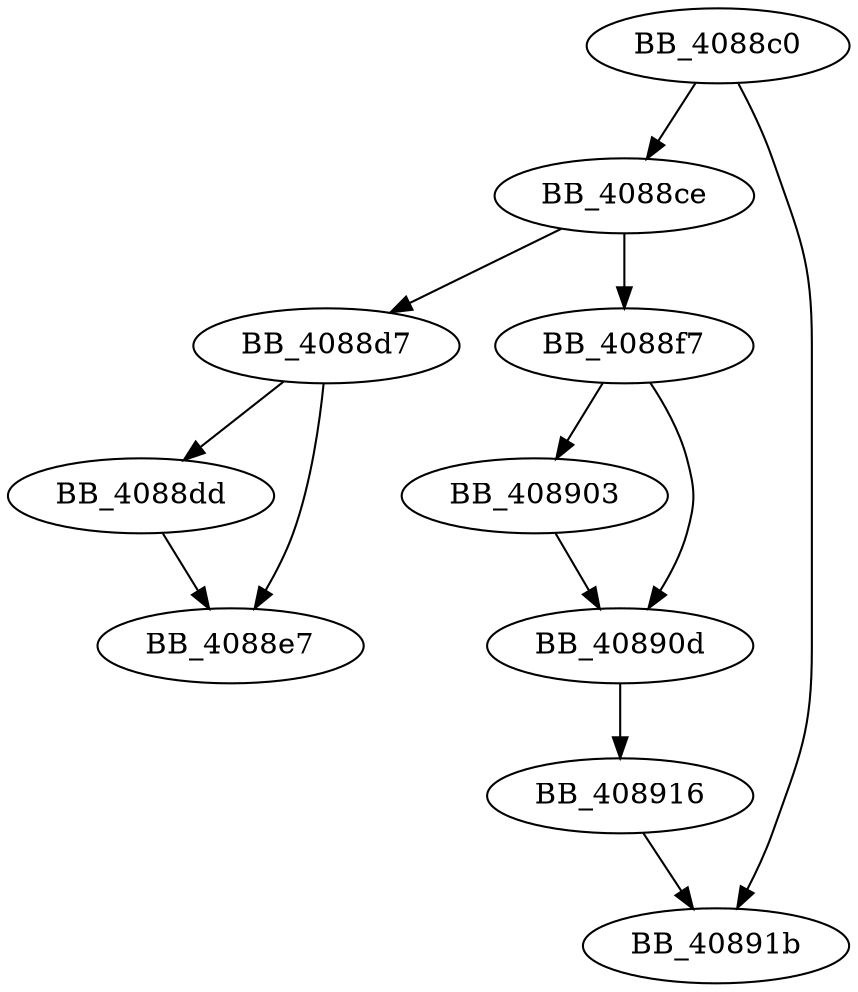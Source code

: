 DiGraph sub_4088C0{
BB_4088c0->BB_4088ce
BB_4088c0->BB_40891b
BB_4088ce->BB_4088d7
BB_4088ce->BB_4088f7
BB_4088d7->BB_4088dd
BB_4088d7->BB_4088e7
BB_4088dd->BB_4088e7
BB_4088f7->BB_408903
BB_4088f7->BB_40890d
BB_408903->BB_40890d
BB_40890d->BB_408916
BB_408916->BB_40891b
}
